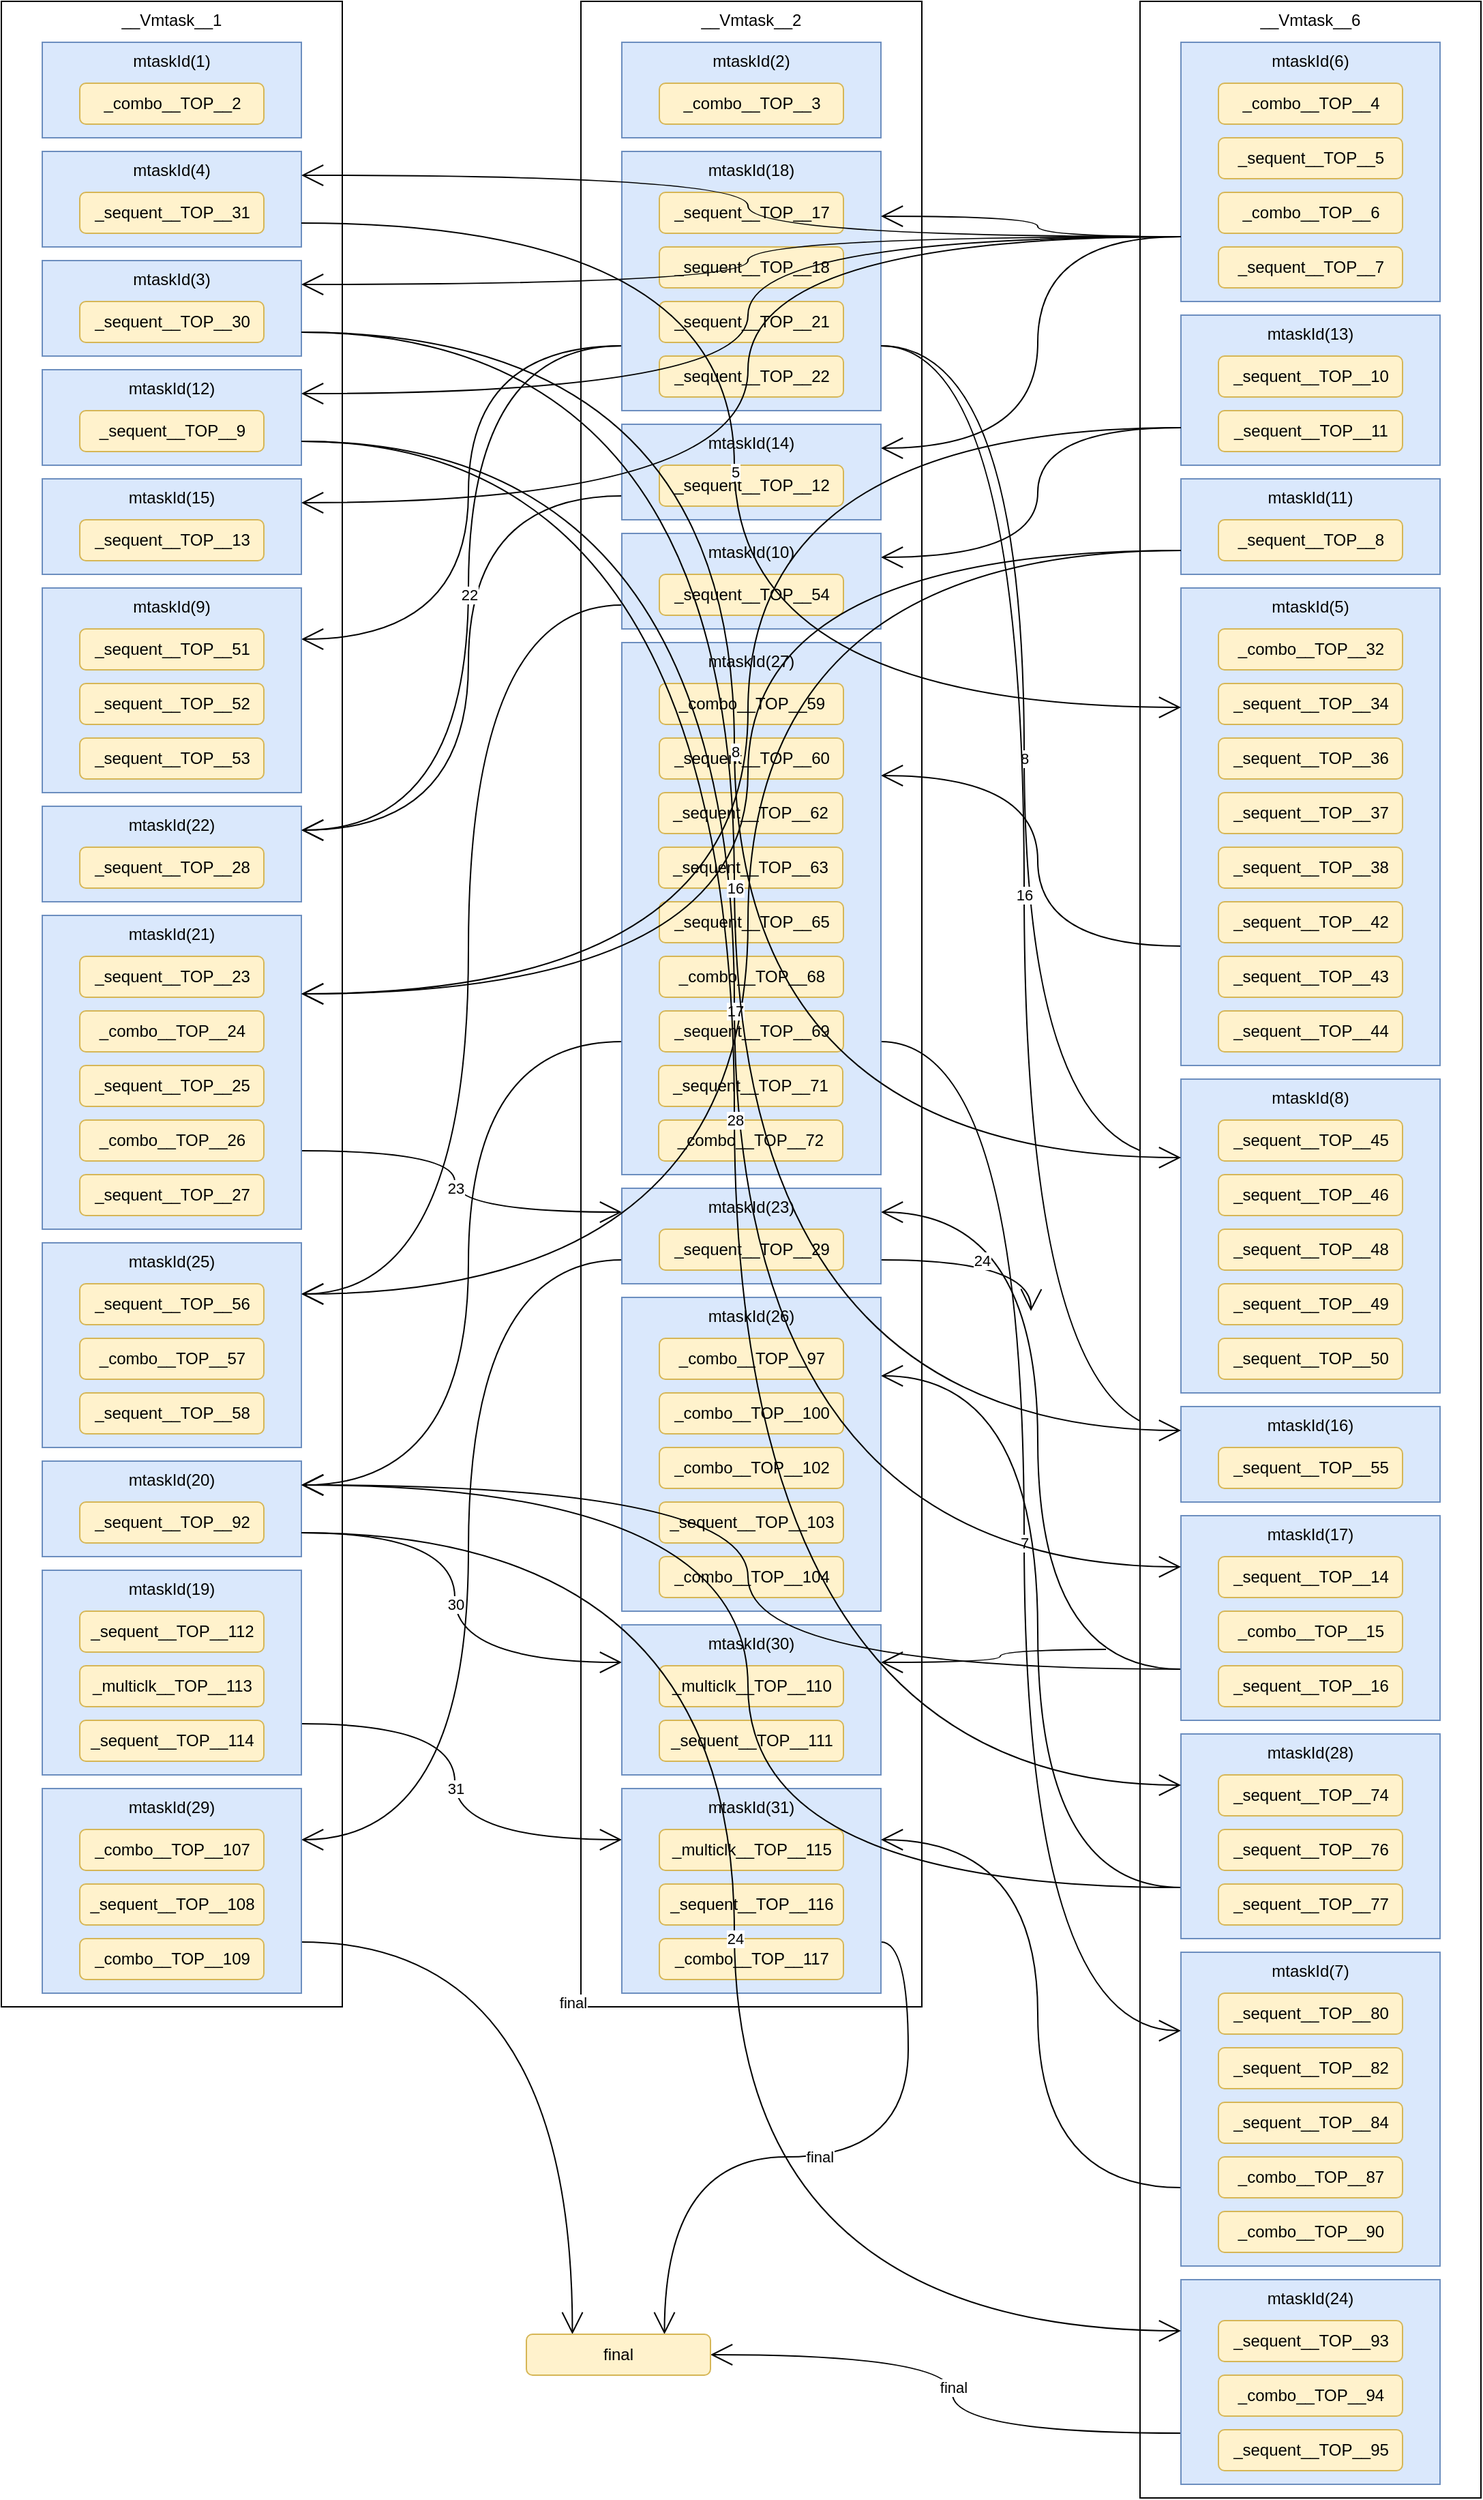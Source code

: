<mxfile version="15.3.5" type="github">
  <diagram id="pUdZBc7lScsvuJsyhKqY" name="第 1 页">
    <mxGraphModel dx="1422" dy="762" grid="1" gridSize="10" guides="1" tooltips="1" connect="1" arrows="1" fold="1" page="1" pageScale="1" pageWidth="1169" pageHeight="827" math="0" shadow="0">
      <root>
        <mxCell id="0" />
        <mxCell id="1" parent="0" />
        <mxCell id="1E14WKFiLOETVJLrNXSf-65" value="__Vmtask__2" style="rounded=0;whiteSpace=wrap;html=1;hachureGap=4;pointerEvents=0;verticalAlign=top;" vertex="1" parent="1">
          <mxGeometry x="460" y="10" width="250" height="1470" as="geometry" />
        </mxCell>
        <mxCell id="1E14WKFiLOETVJLrNXSf-1" value="__Vmtask__1" style="rounded=0;whiteSpace=wrap;html=1;hachureGap=4;pointerEvents=0;verticalAlign=top;" vertex="1" parent="1">
          <mxGeometry x="35" y="10" width="250" height="1470" as="geometry" />
        </mxCell>
        <mxCell id="1E14WKFiLOETVJLrNXSf-2" value="mtaskId(1)" style="rounded=0;whiteSpace=wrap;html=1;hachureGap=4;pointerEvents=0;fillColor=#dae8fc;strokeColor=#6c8ebf;verticalAlign=top;" vertex="1" parent="1">
          <mxGeometry x="65" y="40" width="190" height="70" as="geometry" />
        </mxCell>
        <mxCell id="1E14WKFiLOETVJLrNXSf-3" value="_combo__TOP__2" style="rounded=1;whiteSpace=wrap;html=1;hachureGap=4;pointerEvents=0;fillColor=#fff2cc;strokeColor=#d6b656;" vertex="1" parent="1">
          <mxGeometry x="92.5" y="70" width="135" height="30" as="geometry" />
        </mxCell>
        <mxCell id="1E14WKFiLOETVJLrNXSf-4" value="mtaskId(4)" style="rounded=0;whiteSpace=wrap;html=1;hachureGap=4;pointerEvents=0;fillColor=#dae8fc;strokeColor=#6c8ebf;verticalAlign=top;" vertex="1" parent="1">
          <mxGeometry x="65" y="120" width="190" height="70" as="geometry" />
        </mxCell>
        <mxCell id="1E14WKFiLOETVJLrNXSf-5" value="_sequent__TOP__31" style="rounded=1;whiteSpace=wrap;html=1;hachureGap=4;pointerEvents=0;fillColor=#fff2cc;strokeColor=#d6b656;" vertex="1" parent="1">
          <mxGeometry x="92.5" y="150" width="135" height="30" as="geometry" />
        </mxCell>
        <mxCell id="1E14WKFiLOETVJLrNXSf-8" value="mtaskId(3)" style="rounded=0;whiteSpace=wrap;html=1;hachureGap=4;pointerEvents=0;fillColor=#dae8fc;strokeColor=#6c8ebf;verticalAlign=top;" vertex="1" parent="1">
          <mxGeometry x="65" y="200" width="190" height="70" as="geometry" />
        </mxCell>
        <mxCell id="1E14WKFiLOETVJLrNXSf-9" value="_sequent__TOP__30" style="rounded=1;whiteSpace=wrap;html=1;hachureGap=4;pointerEvents=0;fillColor=#fff2cc;strokeColor=#d6b656;" vertex="1" parent="1">
          <mxGeometry x="92.5" y="230" width="135" height="30" as="geometry" />
        </mxCell>
        <mxCell id="1E14WKFiLOETVJLrNXSf-15" value="mtaskId(12)" style="rounded=0;whiteSpace=wrap;html=1;hachureGap=4;pointerEvents=0;fillColor=#dae8fc;strokeColor=#6c8ebf;verticalAlign=top;" vertex="1" parent="1">
          <mxGeometry x="65" y="280" width="190" height="70" as="geometry" />
        </mxCell>
        <mxCell id="1E14WKFiLOETVJLrNXSf-16" value="_sequent__TOP__9" style="rounded=1;whiteSpace=wrap;html=1;hachureGap=4;pointerEvents=0;fillColor=#fff2cc;strokeColor=#d6b656;" vertex="1" parent="1">
          <mxGeometry x="92.5" y="310" width="135" height="30" as="geometry" />
        </mxCell>
        <mxCell id="1E14WKFiLOETVJLrNXSf-20" value="mtaskId(15)" style="rounded=0;whiteSpace=wrap;html=1;hachureGap=4;pointerEvents=0;fillColor=#dae8fc;strokeColor=#6c8ebf;verticalAlign=top;" vertex="1" parent="1">
          <mxGeometry x="65" y="360" width="190" height="70" as="geometry" />
        </mxCell>
        <mxCell id="1E14WKFiLOETVJLrNXSf-21" value="_sequent__TOP__13" style="rounded=1;whiteSpace=wrap;html=1;hachureGap=4;pointerEvents=0;fillColor=#fff2cc;strokeColor=#d6b656;" vertex="1" parent="1">
          <mxGeometry x="92.5" y="390" width="135" height="30" as="geometry" />
        </mxCell>
        <mxCell id="1E14WKFiLOETVJLrNXSf-22" style="edgeStyle=orthogonalEdgeStyle;curved=1;rounded=0;orthogonalLoop=1;jettySize=auto;html=1;entryX=1;entryY=0.25;entryDx=0;entryDy=0;endArrow=open;startSize=14;endSize=14;sourcePerimeterSpacing=8;targetPerimeterSpacing=8;exitX=0;exitY=0.75;exitDx=0;exitDy=0;" edge="1" parent="1" target="1E14WKFiLOETVJLrNXSf-23" source="1E14WKFiLOETVJLrNXSf-68">
          <mxGeometry relative="1" as="geometry">
            <mxPoint x="585" y="560" as="sourcePoint" />
          </mxGeometry>
        </mxCell>
        <mxCell id="1E14WKFiLOETVJLrNXSf-23" value="mtaskId(9)" style="rounded=0;whiteSpace=wrap;html=1;hachureGap=4;pointerEvents=0;fillColor=#dae8fc;strokeColor=#6c8ebf;verticalAlign=top;" vertex="1" parent="1">
          <mxGeometry x="65" y="440" width="190" height="150" as="geometry" />
        </mxCell>
        <mxCell id="1E14WKFiLOETVJLrNXSf-24" value="_sequent__TOP__51" style="rounded=1;whiteSpace=wrap;html=1;hachureGap=4;pointerEvents=0;fillColor=#fff2cc;strokeColor=#d6b656;" vertex="1" parent="1">
          <mxGeometry x="92.5" y="470" width="135" height="30" as="geometry" />
        </mxCell>
        <mxCell id="1E14WKFiLOETVJLrNXSf-25" value="_sequent__TOP__52" style="rounded=1;whiteSpace=wrap;html=1;hachureGap=4;pointerEvents=0;fillColor=#fff2cc;strokeColor=#d6b656;" vertex="1" parent="1">
          <mxGeometry x="92.5" y="510" width="135" height="30" as="geometry" />
        </mxCell>
        <mxCell id="1E14WKFiLOETVJLrNXSf-26" value="_sequent__TOP__53" style="rounded=1;whiteSpace=wrap;html=1;hachureGap=4;pointerEvents=0;fillColor=#fff2cc;strokeColor=#d6b656;" vertex="1" parent="1">
          <mxGeometry x="92.5" y="550" width="135" height="30" as="geometry" />
        </mxCell>
        <mxCell id="1E14WKFiLOETVJLrNXSf-27" style="edgeStyle=orthogonalEdgeStyle;curved=1;rounded=0;orthogonalLoop=1;jettySize=auto;html=1;entryX=1;entryY=0.25;entryDx=0;entryDy=0;endArrow=open;startSize=14;endSize=14;sourcePerimeterSpacing=8;targetPerimeterSpacing=8;exitX=0;exitY=0.75;exitDx=0;exitDy=0;" edge="1" parent="1" target="1E14WKFiLOETVJLrNXSf-28" source="1E14WKFiLOETVJLrNXSf-79">
          <mxGeometry relative="1" as="geometry">
            <mxPoint x="585" y="757" as="sourcePoint" />
          </mxGeometry>
        </mxCell>
        <mxCell id="1E14WKFiLOETVJLrNXSf-28" value="mtaskId(22)" style="rounded=0;whiteSpace=wrap;html=1;hachureGap=4;pointerEvents=0;fillColor=#dae8fc;strokeColor=#6c8ebf;verticalAlign=top;" vertex="1" parent="1">
          <mxGeometry x="65" y="600" width="190" height="70" as="geometry" />
        </mxCell>
        <mxCell id="1E14WKFiLOETVJLrNXSf-29" value="_sequent__TOP__28" style="rounded=1;whiteSpace=wrap;html=1;hachureGap=4;pointerEvents=0;fillColor=#fff2cc;strokeColor=#d6b656;" vertex="1" parent="1">
          <mxGeometry x="92.5" y="630" width="135" height="30" as="geometry" />
        </mxCell>
        <mxCell id="1E14WKFiLOETVJLrNXSf-40" value="23" style="edgeStyle=orthogonalEdgeStyle;curved=1;rounded=0;orthogonalLoop=1;jettySize=auto;html=1;exitX=1;exitY=0.75;exitDx=0;exitDy=0;endArrow=open;startSize=14;endSize=14;sourcePerimeterSpacing=8;targetPerimeterSpacing=8;entryX=0;entryY=0.25;entryDx=0;entryDy=0;" edge="1" parent="1" source="1E14WKFiLOETVJLrNXSf-31" target="1E14WKFiLOETVJLrNXSf-98">
          <mxGeometry relative="1" as="geometry">
            <mxPoint x="400" y="900" as="targetPoint" />
          </mxGeometry>
        </mxCell>
        <mxCell id="1E14WKFiLOETVJLrNXSf-31" value="mtaskId(21)" style="rounded=0;whiteSpace=wrap;html=1;hachureGap=4;pointerEvents=0;fillColor=#dae8fc;strokeColor=#6c8ebf;verticalAlign=top;" vertex="1" parent="1">
          <mxGeometry x="65" y="680" width="190" height="230" as="geometry" />
        </mxCell>
        <mxCell id="1E14WKFiLOETVJLrNXSf-32" value="_sequent__TOP__23" style="rounded=1;whiteSpace=wrap;html=1;hachureGap=4;pointerEvents=0;fillColor=#fff2cc;strokeColor=#d6b656;" vertex="1" parent="1">
          <mxGeometry x="92.5" y="710" width="135" height="30" as="geometry" />
        </mxCell>
        <mxCell id="1E14WKFiLOETVJLrNXSf-33" value="_combo__TOP__24" style="rounded=1;whiteSpace=wrap;html=1;hachureGap=4;pointerEvents=0;fillColor=#fff2cc;strokeColor=#d6b656;" vertex="1" parent="1">
          <mxGeometry x="92.5" y="750" width="135" height="30" as="geometry" />
        </mxCell>
        <mxCell id="1E14WKFiLOETVJLrNXSf-34" value="_sequent__TOP__25" style="rounded=1;whiteSpace=wrap;html=1;hachureGap=4;pointerEvents=0;fillColor=#fff2cc;strokeColor=#d6b656;" vertex="1" parent="1">
          <mxGeometry x="92.5" y="790" width="135" height="30" as="geometry" />
        </mxCell>
        <mxCell id="1E14WKFiLOETVJLrNXSf-38" value="_combo__TOP__26" style="rounded=1;whiteSpace=wrap;html=1;hachureGap=4;pointerEvents=0;fillColor=#fff2cc;strokeColor=#d6b656;" vertex="1" parent="1">
          <mxGeometry x="92.5" y="830" width="135" height="30" as="geometry" />
        </mxCell>
        <mxCell id="1E14WKFiLOETVJLrNXSf-39" value="_sequent__TOP__27" style="rounded=1;whiteSpace=wrap;html=1;hachureGap=4;pointerEvents=0;fillColor=#fff2cc;strokeColor=#d6b656;" vertex="1" parent="1">
          <mxGeometry x="92.5" y="870" width="135" height="30" as="geometry" />
        </mxCell>
        <mxCell id="1E14WKFiLOETVJLrNXSf-41" style="edgeStyle=orthogonalEdgeStyle;curved=1;rounded=0;orthogonalLoop=1;jettySize=auto;html=1;entryX=1;entryY=0.25;entryDx=0;entryDy=0;endArrow=open;startSize=14;endSize=14;sourcePerimeterSpacing=8;targetPerimeterSpacing=8;exitX=0;exitY=0.75;exitDx=0;exitDy=0;" edge="1" parent="1" target="1E14WKFiLOETVJLrNXSf-42" source="1E14WKFiLOETVJLrNXSf-83">
          <mxGeometry relative="1" as="geometry">
            <mxPoint x="585" y="1107" as="sourcePoint" />
          </mxGeometry>
        </mxCell>
        <mxCell id="1E14WKFiLOETVJLrNXSf-42" value="mtaskId(25)" style="rounded=0;whiteSpace=wrap;html=1;hachureGap=4;pointerEvents=0;fillColor=#dae8fc;strokeColor=#6c8ebf;verticalAlign=top;" vertex="1" parent="1">
          <mxGeometry x="65" y="920" width="190" height="150" as="geometry" />
        </mxCell>
        <mxCell id="1E14WKFiLOETVJLrNXSf-43" value="_sequent__TOP__56" style="rounded=1;whiteSpace=wrap;html=1;hachureGap=4;pointerEvents=0;fillColor=#fff2cc;strokeColor=#d6b656;" vertex="1" parent="1">
          <mxGeometry x="92.5" y="950" width="135" height="30" as="geometry" />
        </mxCell>
        <mxCell id="1E14WKFiLOETVJLrNXSf-44" value="_combo__TOP__57" style="rounded=1;whiteSpace=wrap;html=1;hachureGap=4;pointerEvents=0;fillColor=#fff2cc;strokeColor=#d6b656;" vertex="1" parent="1">
          <mxGeometry x="92.5" y="990" width="135" height="30" as="geometry" />
        </mxCell>
        <mxCell id="1E14WKFiLOETVJLrNXSf-45" value="_sequent__TOP__58" style="rounded=1;whiteSpace=wrap;html=1;hachureGap=4;pointerEvents=0;fillColor=#fff2cc;strokeColor=#d6b656;" vertex="1" parent="1">
          <mxGeometry x="92.5" y="1030" width="135" height="30" as="geometry" />
        </mxCell>
        <mxCell id="1E14WKFiLOETVJLrNXSf-48" style="edgeStyle=orthogonalEdgeStyle;curved=1;rounded=0;orthogonalLoop=1;jettySize=auto;html=1;entryX=1;entryY=0.25;entryDx=0;entryDy=0;endArrow=open;startSize=14;endSize=14;sourcePerimeterSpacing=8;targetPerimeterSpacing=8;exitX=0;exitY=0.75;exitDx=0;exitDy=0;" edge="1" parent="1" target="1E14WKFiLOETVJLrNXSf-49" source="1E14WKFiLOETVJLrNXSf-86">
          <mxGeometry relative="1" as="geometry">
            <mxPoint x="585" y="1270" as="sourcePoint" />
          </mxGeometry>
        </mxCell>
        <mxCell id="1E14WKFiLOETVJLrNXSf-49" value="mtaskId(20)" style="rounded=0;whiteSpace=wrap;html=1;hachureGap=4;pointerEvents=0;fillColor=#dae8fc;strokeColor=#6c8ebf;verticalAlign=top;" vertex="1" parent="1">
          <mxGeometry x="65" y="1080" width="190" height="70" as="geometry" />
        </mxCell>
        <mxCell id="1E14WKFiLOETVJLrNXSf-50" value="_sequent__TOP__92" style="rounded=1;whiteSpace=wrap;html=1;hachureGap=4;pointerEvents=0;fillColor=#fff2cc;strokeColor=#d6b656;" vertex="1" parent="1">
          <mxGeometry x="92.5" y="1110" width="135" height="30" as="geometry" />
        </mxCell>
        <mxCell id="1E14WKFiLOETVJLrNXSf-52" value="30" style="edgeStyle=orthogonalEdgeStyle;curved=1;rounded=0;orthogonalLoop=1;jettySize=auto;html=1;exitX=1;exitY=0.75;exitDx=0;exitDy=0;endArrow=open;startSize=14;endSize=14;sourcePerimeterSpacing=8;targetPerimeterSpacing=8;entryX=0;entryY=0.25;entryDx=0;entryDy=0;" edge="1" parent="1" source="1E14WKFiLOETVJLrNXSf-49" target="1E14WKFiLOETVJLrNXSf-109">
          <mxGeometry relative="1" as="geometry">
            <mxPoint x="325" y="1446" as="targetPoint" />
            <mxPoint x="265" y="1362.5" as="sourcePoint" />
          </mxGeometry>
        </mxCell>
        <mxCell id="1E14WKFiLOETVJLrNXSf-58" value="31" style="edgeStyle=orthogonalEdgeStyle;curved=1;rounded=0;orthogonalLoop=1;jettySize=auto;html=1;exitX=1;exitY=0.75;exitDx=0;exitDy=0;endArrow=open;startSize=14;endSize=14;sourcePerimeterSpacing=8;targetPerimeterSpacing=8;entryX=0;entryY=0.25;entryDx=0;entryDy=0;" edge="1" parent="1" source="1E14WKFiLOETVJLrNXSf-54" target="1E14WKFiLOETVJLrNXSf-112">
          <mxGeometry relative="1" as="geometry">
            <mxPoint x="370" y="1380" as="targetPoint" />
          </mxGeometry>
        </mxCell>
        <mxCell id="1E14WKFiLOETVJLrNXSf-54" value="mtaskId(19)" style="rounded=0;whiteSpace=wrap;html=1;hachureGap=4;pointerEvents=0;fillColor=#dae8fc;strokeColor=#6c8ebf;verticalAlign=top;" vertex="1" parent="1">
          <mxGeometry x="65" y="1160" width="190" height="150" as="geometry" />
        </mxCell>
        <mxCell id="1E14WKFiLOETVJLrNXSf-55" value="_sequent__TOP__112" style="rounded=1;whiteSpace=wrap;html=1;hachureGap=4;pointerEvents=0;fillColor=#fff2cc;strokeColor=#d6b656;" vertex="1" parent="1">
          <mxGeometry x="92.5" y="1190" width="135" height="30" as="geometry" />
        </mxCell>
        <mxCell id="1E14WKFiLOETVJLrNXSf-56" value="_multiclk__TOP__113" style="rounded=1;whiteSpace=wrap;html=1;hachureGap=4;pointerEvents=0;fillColor=#fff2cc;strokeColor=#d6b656;" vertex="1" parent="1">
          <mxGeometry x="92.5" y="1230" width="135" height="30" as="geometry" />
        </mxCell>
        <mxCell id="1E14WKFiLOETVJLrNXSf-57" value="_sequent__TOP__114" style="rounded=1;whiteSpace=wrap;html=1;hachureGap=4;pointerEvents=0;fillColor=#fff2cc;strokeColor=#d6b656;" vertex="1" parent="1">
          <mxGeometry x="92.5" y="1270" width="135" height="30" as="geometry" />
        </mxCell>
        <mxCell id="1E14WKFiLOETVJLrNXSf-59" style="edgeStyle=orthogonalEdgeStyle;curved=1;rounded=0;orthogonalLoop=1;jettySize=auto;html=1;entryX=1;entryY=0.25;entryDx=0;entryDy=0;endArrow=open;startSize=14;endSize=14;sourcePerimeterSpacing=8;targetPerimeterSpacing=8;exitX=0;exitY=0.75;exitDx=0;exitDy=0;" edge="1" parent="1" target="1E14WKFiLOETVJLrNXSf-60" source="1E14WKFiLOETVJLrNXSf-98">
          <mxGeometry relative="1" as="geometry">
            <mxPoint x="585" y="1440" as="sourcePoint" />
          </mxGeometry>
        </mxCell>
        <mxCell id="1E14WKFiLOETVJLrNXSf-64" value="final" style="edgeStyle=orthogonalEdgeStyle;curved=1;rounded=0;orthogonalLoop=1;jettySize=auto;html=1;exitX=1;exitY=0.75;exitDx=0;exitDy=0;endArrow=open;startSize=14;endSize=14;sourcePerimeterSpacing=8;targetPerimeterSpacing=8;entryX=0.25;entryY=0;entryDx=0;entryDy=0;" edge="1" parent="1" source="1E14WKFiLOETVJLrNXSf-60" target="1E14WKFiLOETVJLrNXSf-170">
          <mxGeometry relative="1" as="geometry">
            <mxPoint x="460" y="1560" as="targetPoint" />
          </mxGeometry>
        </mxCell>
        <mxCell id="1E14WKFiLOETVJLrNXSf-60" value="mtaskId(29)" style="rounded=0;whiteSpace=wrap;html=1;hachureGap=4;pointerEvents=0;fillColor=#dae8fc;strokeColor=#6c8ebf;verticalAlign=top;" vertex="1" parent="1">
          <mxGeometry x="65" y="1320" width="190" height="150" as="geometry" />
        </mxCell>
        <mxCell id="1E14WKFiLOETVJLrNXSf-61" value="_combo__TOP__107" style="rounded=1;whiteSpace=wrap;html=1;hachureGap=4;pointerEvents=0;fillColor=#fff2cc;strokeColor=#d6b656;" vertex="1" parent="1">
          <mxGeometry x="92.5" y="1350" width="135" height="30" as="geometry" />
        </mxCell>
        <mxCell id="1E14WKFiLOETVJLrNXSf-62" value="_sequent__TOP__108" style="rounded=1;whiteSpace=wrap;html=1;hachureGap=4;pointerEvents=0;fillColor=#fff2cc;strokeColor=#d6b656;" vertex="1" parent="1">
          <mxGeometry x="92.5" y="1390" width="135" height="30" as="geometry" />
        </mxCell>
        <mxCell id="1E14WKFiLOETVJLrNXSf-63" value="_combo__TOP__109" style="rounded=1;whiteSpace=wrap;html=1;hachureGap=4;pointerEvents=0;fillColor=#fff2cc;strokeColor=#d6b656;" vertex="1" parent="1">
          <mxGeometry x="92.5" y="1430" width="135" height="30" as="geometry" />
        </mxCell>
        <mxCell id="1E14WKFiLOETVJLrNXSf-66" value="mtaskId(2)" style="rounded=0;whiteSpace=wrap;html=1;hachureGap=4;pointerEvents=0;fillColor=#dae8fc;strokeColor=#6c8ebf;verticalAlign=top;" vertex="1" parent="1">
          <mxGeometry x="490" y="40" width="190" height="70" as="geometry" />
        </mxCell>
        <mxCell id="1E14WKFiLOETVJLrNXSf-67" value="_combo__TOP__3" style="rounded=1;whiteSpace=wrap;html=1;hachureGap=4;pointerEvents=0;fillColor=#fff2cc;strokeColor=#d6b656;" vertex="1" parent="1">
          <mxGeometry x="517.5" y="70" width="135" height="30" as="geometry" />
        </mxCell>
        <mxCell id="1E14WKFiLOETVJLrNXSf-74" value="22" style="edgeStyle=orthogonalEdgeStyle;curved=1;rounded=0;orthogonalLoop=1;jettySize=auto;html=1;exitX=0;exitY=0.75;exitDx=0;exitDy=0;endArrow=open;startSize=14;endSize=14;sourcePerimeterSpacing=8;targetPerimeterSpacing=8;entryX=1;entryY=0.25;entryDx=0;entryDy=0;exitPerimeter=0;" edge="1" parent="1" source="1E14WKFiLOETVJLrNXSf-68" target="1E14WKFiLOETVJLrNXSf-28">
          <mxGeometry relative="1" as="geometry">
            <mxPoint x="840" y="1290" as="targetPoint" />
          </mxGeometry>
        </mxCell>
        <mxCell id="1E14WKFiLOETVJLrNXSf-68" value="mtaskId(18)" style="rounded=0;whiteSpace=wrap;html=1;hachureGap=4;pointerEvents=0;fillColor=#dae8fc;strokeColor=#6c8ebf;verticalAlign=top;" vertex="1" parent="1">
          <mxGeometry x="490" y="120" width="190" height="190" as="geometry" />
        </mxCell>
        <mxCell id="1E14WKFiLOETVJLrNXSf-69" value="_sequent__TOP__17" style="rounded=1;whiteSpace=wrap;html=1;hachureGap=4;pointerEvents=0;fillColor=#fff2cc;strokeColor=#d6b656;" vertex="1" parent="1">
          <mxGeometry x="517.5" y="150" width="135" height="30" as="geometry" />
        </mxCell>
        <mxCell id="1E14WKFiLOETVJLrNXSf-70" value="_sequent__TOP__18" style="rounded=1;whiteSpace=wrap;html=1;hachureGap=4;pointerEvents=0;fillColor=#fff2cc;strokeColor=#d6b656;" vertex="1" parent="1">
          <mxGeometry x="517.5" y="190" width="135" height="30" as="geometry" />
        </mxCell>
        <mxCell id="1E14WKFiLOETVJLrNXSf-71" value="_sequent__TOP__21" style="rounded=1;whiteSpace=wrap;html=1;hachureGap=4;pointerEvents=0;fillColor=#fff2cc;strokeColor=#d6b656;" vertex="1" parent="1">
          <mxGeometry x="517.5" y="230" width="135" height="30" as="geometry" />
        </mxCell>
        <mxCell id="1E14WKFiLOETVJLrNXSf-72" value="_sequent__TOP__22" style="rounded=1;whiteSpace=wrap;html=1;hachureGap=4;pointerEvents=0;fillColor=#fff2cc;strokeColor=#d6b656;" vertex="1" parent="1">
          <mxGeometry x="517.5" y="270" width="135" height="30" as="geometry" />
        </mxCell>
        <mxCell id="1E14WKFiLOETVJLrNXSf-73" style="rounded=0;orthogonalLoop=1;jettySize=auto;html=1;endArrow=open;startSize=14;endSize=14;sourcePerimeterSpacing=8;targetPerimeterSpacing=8;entryX=1;entryY=0.25;entryDx=0;entryDy=0;edgeStyle=orthogonalEdgeStyle;curved=1;exitX=0;exitY=0.75;exitDx=0;exitDy=0;" edge="1" parent="1" source="1E14WKFiLOETVJLrNXSf-117" target="1E14WKFiLOETVJLrNXSf-68">
          <mxGeometry relative="1" as="geometry">
            <mxPoint x="780" y="133.75" as="targetPoint" />
            <mxPoint x="820" y="80" as="sourcePoint" />
          </mxGeometry>
        </mxCell>
        <mxCell id="1E14WKFiLOETVJLrNXSf-75" value="8" style="edgeStyle=orthogonalEdgeStyle;curved=1;rounded=0;orthogonalLoop=1;jettySize=auto;html=1;exitX=1;exitY=0.75;exitDx=0;exitDy=0;endArrow=open;startSize=14;endSize=14;sourcePerimeterSpacing=8;targetPerimeterSpacing=8;entryX=0;entryY=0.25;entryDx=0;entryDy=0;" edge="1" parent="1" source="1E14WKFiLOETVJLrNXSf-68" target="1E14WKFiLOETVJLrNXSf-139">
          <mxGeometry relative="1" as="geometry">
            <mxPoint x="830" y="320" as="targetPoint" />
            <mxPoint x="690" y="272.5" as="sourcePoint" />
          </mxGeometry>
        </mxCell>
        <mxCell id="1E14WKFiLOETVJLrNXSf-76" value="16" style="edgeStyle=orthogonalEdgeStyle;curved=1;rounded=0;orthogonalLoop=1;jettySize=auto;html=1;exitX=1;exitY=0.75;exitDx=0;exitDy=0;endArrow=open;startSize=14;endSize=14;sourcePerimeterSpacing=8;targetPerimeterSpacing=8;entryX=0;entryY=0.25;entryDx=0;entryDy=0;" edge="1" parent="1" source="1E14WKFiLOETVJLrNXSf-68" target="1E14WKFiLOETVJLrNXSf-145">
          <mxGeometry relative="1" as="geometry">
            <mxPoint x="780" y="780" as="targetPoint" />
            <mxPoint x="690" y="272.5" as="sourcePoint" />
          </mxGeometry>
        </mxCell>
        <mxCell id="1E14WKFiLOETVJLrNXSf-77" value="__Vmtask__6" style="rounded=0;whiteSpace=wrap;html=1;hachureGap=4;pointerEvents=0;verticalAlign=top;" vertex="1" parent="1">
          <mxGeometry x="870" y="10" width="250" height="1830" as="geometry" />
        </mxCell>
        <mxCell id="1E14WKFiLOETVJLrNXSf-78" style="edgeStyle=orthogonalEdgeStyle;rounded=0;orthogonalLoop=1;jettySize=auto;html=1;entryX=1;entryY=0.25;entryDx=0;entryDy=0;endArrow=open;startSize=14;endSize=14;sourcePerimeterSpacing=8;targetPerimeterSpacing=8;curved=1;exitX=0;exitY=0.75;exitDx=0;exitDy=0;" edge="1" parent="1" target="1E14WKFiLOETVJLrNXSf-79" source="1E14WKFiLOETVJLrNXSf-117">
          <mxGeometry relative="1" as="geometry">
            <mxPoint x="845" y="338" as="sourcePoint" />
          </mxGeometry>
        </mxCell>
        <mxCell id="1E14WKFiLOETVJLrNXSf-79" value="mtaskId(14)" style="rounded=0;whiteSpace=wrap;html=1;hachureGap=4;pointerEvents=0;fillColor=#dae8fc;strokeColor=#6c8ebf;verticalAlign=top;" vertex="1" parent="1">
          <mxGeometry x="490" y="320" width="190" height="70" as="geometry" />
        </mxCell>
        <mxCell id="1E14WKFiLOETVJLrNXSf-80" value="_sequent__TOP__12" style="rounded=1;whiteSpace=wrap;html=1;hachureGap=4;pointerEvents=0;fillColor=#fff2cc;strokeColor=#d6b656;" vertex="1" parent="1">
          <mxGeometry x="517.5" y="350" width="135" height="30" as="geometry" />
        </mxCell>
        <mxCell id="1E14WKFiLOETVJLrNXSf-82" style="edgeStyle=orthogonalEdgeStyle;rounded=0;orthogonalLoop=1;jettySize=auto;html=1;entryX=1;entryY=0.25;entryDx=0;entryDy=0;endArrow=open;startSize=14;endSize=14;sourcePerimeterSpacing=8;targetPerimeterSpacing=8;curved=1;exitX=0;exitY=0.75;exitDx=0;exitDy=0;" edge="1" parent="1" target="1E14WKFiLOETVJLrNXSf-83" source="1E14WKFiLOETVJLrNXSf-122">
          <mxGeometry relative="1" as="geometry">
            <mxPoint x="845" y="418" as="sourcePoint" />
          </mxGeometry>
        </mxCell>
        <mxCell id="1E14WKFiLOETVJLrNXSf-83" value="mtaskId(10)" style="rounded=0;whiteSpace=wrap;html=1;hachureGap=4;pointerEvents=0;fillColor=#dae8fc;strokeColor=#6c8ebf;verticalAlign=top;" vertex="1" parent="1">
          <mxGeometry x="490" y="400" width="190" height="70" as="geometry" />
        </mxCell>
        <mxCell id="1E14WKFiLOETVJLrNXSf-84" value="_sequent__TOP__54" style="rounded=1;whiteSpace=wrap;html=1;hachureGap=4;pointerEvents=0;fillColor=#fff2cc;strokeColor=#d6b656;" vertex="1" parent="1">
          <mxGeometry x="517.5" y="430" width="135" height="30" as="geometry" />
        </mxCell>
        <mxCell id="1E14WKFiLOETVJLrNXSf-85" style="edgeStyle=orthogonalEdgeStyle;rounded=0;orthogonalLoop=1;jettySize=auto;html=1;entryX=1;entryY=0.25;entryDx=0;entryDy=0;endArrow=open;startSize=14;endSize=14;sourcePerimeterSpacing=8;targetPerimeterSpacing=8;curved=1;exitX=0;exitY=0.75;exitDx=0;exitDy=0;" edge="1" parent="1" target="1E14WKFiLOETVJLrNXSf-86" source="1E14WKFiLOETVJLrNXSf-129">
          <mxGeometry relative="1" as="geometry">
            <mxPoint x="845" y="498" as="sourcePoint" />
          </mxGeometry>
        </mxCell>
        <mxCell id="1E14WKFiLOETVJLrNXSf-96" value="7" style="edgeStyle=orthogonalEdgeStyle;curved=1;rounded=0;orthogonalLoop=1;jettySize=auto;html=1;exitX=1;exitY=0.75;exitDx=0;exitDy=0;endArrow=open;startSize=14;endSize=14;sourcePerimeterSpacing=8;targetPerimeterSpacing=8;entryX=0;entryY=0.25;entryDx=0;entryDy=0;" edge="1" parent="1" source="1E14WKFiLOETVJLrNXSf-86" target="1E14WKFiLOETVJLrNXSf-158">
          <mxGeometry relative="1" as="geometry">
            <mxPoint x="830" y="830" as="targetPoint" />
          </mxGeometry>
        </mxCell>
        <mxCell id="1E14WKFiLOETVJLrNXSf-86" value="mtaskId(27)" style="rounded=0;whiteSpace=wrap;html=1;hachureGap=4;pointerEvents=0;fillColor=#dae8fc;strokeColor=#6c8ebf;verticalAlign=top;" vertex="1" parent="1">
          <mxGeometry x="490" y="480" width="190" height="390" as="geometry" />
        </mxCell>
        <mxCell id="1E14WKFiLOETVJLrNXSf-87" value="_combo__TOP__59" style="rounded=1;whiteSpace=wrap;html=1;hachureGap=4;pointerEvents=0;fillColor=#fff2cc;strokeColor=#d6b656;" vertex="1" parent="1">
          <mxGeometry x="517.5" y="510" width="135" height="30" as="geometry" />
        </mxCell>
        <mxCell id="1E14WKFiLOETVJLrNXSf-88" value="_sequent__TOP__60" style="rounded=1;whiteSpace=wrap;html=1;hachureGap=4;pointerEvents=0;fillColor=#fff2cc;strokeColor=#d6b656;" vertex="1" parent="1">
          <mxGeometry x="517.5" y="550" width="135" height="30" as="geometry" />
        </mxCell>
        <mxCell id="1E14WKFiLOETVJLrNXSf-89" value="_sequent__TOP__62" style="rounded=1;whiteSpace=wrap;html=1;hachureGap=4;pointerEvents=0;fillColor=#fff2cc;strokeColor=#d6b656;" vertex="1" parent="1">
          <mxGeometry x="517" y="590" width="135" height="30" as="geometry" />
        </mxCell>
        <mxCell id="1E14WKFiLOETVJLrNXSf-90" value="_sequent__TOP__63" style="rounded=1;whiteSpace=wrap;html=1;hachureGap=4;pointerEvents=0;fillColor=#fff2cc;strokeColor=#d6b656;" vertex="1" parent="1">
          <mxGeometry x="517" y="630" width="135" height="30" as="geometry" />
        </mxCell>
        <mxCell id="1E14WKFiLOETVJLrNXSf-91" value="_sequent__TOP__65" style="rounded=1;whiteSpace=wrap;html=1;hachureGap=4;pointerEvents=0;fillColor=#fff2cc;strokeColor=#d6b656;" vertex="1" parent="1">
          <mxGeometry x="517.5" y="670" width="135" height="30" as="geometry" />
        </mxCell>
        <mxCell id="1E14WKFiLOETVJLrNXSf-92" value="_combo__TOP__68" style="rounded=1;whiteSpace=wrap;html=1;hachureGap=4;pointerEvents=0;fillColor=#fff2cc;strokeColor=#d6b656;" vertex="1" parent="1">
          <mxGeometry x="517.5" y="710" width="135" height="30" as="geometry" />
        </mxCell>
        <mxCell id="1E14WKFiLOETVJLrNXSf-93" value="_sequent__TOP__69" style="rounded=1;whiteSpace=wrap;html=1;hachureGap=4;pointerEvents=0;fillColor=#fff2cc;strokeColor=#d6b656;" vertex="1" parent="1">
          <mxGeometry x="517.5" y="750" width="135" height="30" as="geometry" />
        </mxCell>
        <mxCell id="1E14WKFiLOETVJLrNXSf-94" value="_sequent__TOP__71" style="rounded=1;whiteSpace=wrap;html=1;hachureGap=4;pointerEvents=0;fillColor=#fff2cc;strokeColor=#d6b656;" vertex="1" parent="1">
          <mxGeometry x="517" y="790" width="135" height="30" as="geometry" />
        </mxCell>
        <mxCell id="1E14WKFiLOETVJLrNXSf-95" value="_combo__TOP__72" style="rounded=1;whiteSpace=wrap;html=1;hachureGap=4;pointerEvents=0;fillColor=#fff2cc;strokeColor=#d6b656;" vertex="1" parent="1">
          <mxGeometry x="517" y="830" width="135" height="30" as="geometry" />
        </mxCell>
        <mxCell id="1E14WKFiLOETVJLrNXSf-97" style="edgeStyle=orthogonalEdgeStyle;rounded=0;orthogonalLoop=1;jettySize=auto;html=1;entryX=1;entryY=0.25;entryDx=0;entryDy=0;endArrow=open;startSize=14;endSize=14;sourcePerimeterSpacing=8;targetPerimeterSpacing=8;curved=1;exitX=0;exitY=0.75;exitDx=0;exitDy=0;" edge="1" parent="1" target="1E14WKFiLOETVJLrNXSf-98" source="1E14WKFiLOETVJLrNXSf-147">
          <mxGeometry relative="1" as="geometry">
            <mxPoint x="845" y="898" as="sourcePoint" />
          </mxGeometry>
        </mxCell>
        <mxCell id="1E14WKFiLOETVJLrNXSf-100" value="24" style="edgeStyle=orthogonalEdgeStyle;curved=1;rounded=0;orthogonalLoop=1;jettySize=auto;html=1;exitX=1;exitY=0.75;exitDx=0;exitDy=0;endArrow=open;startSize=14;endSize=14;sourcePerimeterSpacing=8;targetPerimeterSpacing=8;" edge="1" parent="1" source="1E14WKFiLOETVJLrNXSf-98">
          <mxGeometry relative="1" as="geometry">
            <mxPoint x="790" y="970" as="targetPoint" />
          </mxGeometry>
        </mxCell>
        <mxCell id="1E14WKFiLOETVJLrNXSf-98" value="mtaskId(23)" style="rounded=0;whiteSpace=wrap;html=1;hachureGap=4;pointerEvents=0;fillColor=#dae8fc;strokeColor=#6c8ebf;verticalAlign=top;" vertex="1" parent="1">
          <mxGeometry x="490" y="880" width="190" height="70" as="geometry" />
        </mxCell>
        <mxCell id="1E14WKFiLOETVJLrNXSf-99" value="_sequent__TOP__29" style="rounded=1;whiteSpace=wrap;html=1;hachureGap=4;pointerEvents=0;fillColor=#fff2cc;strokeColor=#d6b656;" vertex="1" parent="1">
          <mxGeometry x="517.5" y="910" width="135" height="30" as="geometry" />
        </mxCell>
        <mxCell id="1E14WKFiLOETVJLrNXSf-101" style="edgeStyle=orthogonalEdgeStyle;rounded=0;orthogonalLoop=1;jettySize=auto;html=1;entryX=1;entryY=0.25;entryDx=0;entryDy=0;endArrow=open;startSize=14;endSize=14;sourcePerimeterSpacing=8;targetPerimeterSpacing=8;curved=1;exitX=0;exitY=0.75;exitDx=0;exitDy=0;" edge="1" parent="1" target="1E14WKFiLOETVJLrNXSf-102" source="1E14WKFiLOETVJLrNXSf-153">
          <mxGeometry relative="1" as="geometry">
            <mxPoint x="845" y="978" as="sourcePoint" />
          </mxGeometry>
        </mxCell>
        <mxCell id="1E14WKFiLOETVJLrNXSf-102" value="mtaskId(26)" style="rounded=0;whiteSpace=wrap;html=1;hachureGap=4;pointerEvents=0;fillColor=#dae8fc;strokeColor=#6c8ebf;verticalAlign=top;" vertex="1" parent="1">
          <mxGeometry x="490" y="960" width="190" height="230" as="geometry" />
        </mxCell>
        <mxCell id="1E14WKFiLOETVJLrNXSf-103" value="_combo__TOP__97" style="rounded=1;whiteSpace=wrap;html=1;hachureGap=4;pointerEvents=0;fillColor=#fff2cc;strokeColor=#d6b656;" vertex="1" parent="1">
          <mxGeometry x="517.5" y="990" width="135" height="30" as="geometry" />
        </mxCell>
        <mxCell id="1E14WKFiLOETVJLrNXSf-104" value="_combo__TOP__100" style="rounded=1;whiteSpace=wrap;html=1;hachureGap=4;pointerEvents=0;fillColor=#fff2cc;strokeColor=#d6b656;" vertex="1" parent="1">
          <mxGeometry x="517.5" y="1030" width="135" height="30" as="geometry" />
        </mxCell>
        <mxCell id="1E14WKFiLOETVJLrNXSf-105" value="_combo__TOP__102" style="rounded=1;whiteSpace=wrap;html=1;hachureGap=4;pointerEvents=0;fillColor=#fff2cc;strokeColor=#d6b656;" vertex="1" parent="1">
          <mxGeometry x="517.5" y="1070" width="135" height="30" as="geometry" />
        </mxCell>
        <mxCell id="1E14WKFiLOETVJLrNXSf-106" value="_sequent__TOP__103" style="rounded=1;whiteSpace=wrap;html=1;hachureGap=4;pointerEvents=0;fillColor=#fff2cc;strokeColor=#d6b656;" vertex="1" parent="1">
          <mxGeometry x="517.5" y="1110" width="135" height="30" as="geometry" />
        </mxCell>
        <mxCell id="1E14WKFiLOETVJLrNXSf-107" value="_combo__TOP__104" style="rounded=1;whiteSpace=wrap;html=1;hachureGap=4;pointerEvents=0;fillColor=#fff2cc;strokeColor=#d6b656;" vertex="1" parent="1">
          <mxGeometry x="517.5" y="1150" width="135" height="30" as="geometry" />
        </mxCell>
        <mxCell id="1E14WKFiLOETVJLrNXSf-108" style="edgeStyle=orthogonalEdgeStyle;rounded=0;orthogonalLoop=1;jettySize=auto;html=1;entryX=1;entryY=0.25;entryDx=0;entryDy=0;endArrow=open;startSize=14;endSize=14;sourcePerimeterSpacing=8;targetPerimeterSpacing=8;curved=1;" edge="1" parent="1" target="1E14WKFiLOETVJLrNXSf-109">
          <mxGeometry relative="1" as="geometry">
            <mxPoint x="845" y="1218" as="sourcePoint" />
          </mxGeometry>
        </mxCell>
        <mxCell id="1E14WKFiLOETVJLrNXSf-109" value="mtaskId(30)" style="rounded=0;whiteSpace=wrap;html=1;hachureGap=4;pointerEvents=0;fillColor=#dae8fc;strokeColor=#6c8ebf;verticalAlign=top;" vertex="1" parent="1">
          <mxGeometry x="490" y="1200" width="190" height="110" as="geometry" />
        </mxCell>
        <mxCell id="1E14WKFiLOETVJLrNXSf-110" value="_multiclk__TOP__110" style="rounded=1;whiteSpace=wrap;html=1;hachureGap=4;pointerEvents=0;fillColor=#fff2cc;strokeColor=#d6b656;" vertex="1" parent="1">
          <mxGeometry x="517.5" y="1230" width="135" height="30" as="geometry" />
        </mxCell>
        <mxCell id="1E14WKFiLOETVJLrNXSf-111" value="_sequent__TOP__111" style="rounded=1;whiteSpace=wrap;html=1;hachureGap=4;pointerEvents=0;fillColor=#fff2cc;strokeColor=#d6b656;" vertex="1" parent="1">
          <mxGeometry x="517.5" y="1270" width="135" height="30" as="geometry" />
        </mxCell>
        <mxCell id="1E14WKFiLOETVJLrNXSf-116" value="final" style="edgeStyle=orthogonalEdgeStyle;curved=1;rounded=0;orthogonalLoop=1;jettySize=auto;html=1;exitX=1;exitY=0.75;exitDx=0;exitDy=0;endArrow=open;startSize=14;endSize=14;sourcePerimeterSpacing=8;targetPerimeterSpacing=8;entryX=0.75;entryY=0;entryDx=0;entryDy=0;" edge="1" parent="1" source="1E14WKFiLOETVJLrNXSf-112" target="1E14WKFiLOETVJLrNXSf-170">
          <mxGeometry relative="1" as="geometry">
            <mxPoint x="760" y="1530" as="targetPoint" />
          </mxGeometry>
        </mxCell>
        <mxCell id="1E14WKFiLOETVJLrNXSf-112" value="mtaskId(31)" style="rounded=0;whiteSpace=wrap;html=1;hachureGap=4;pointerEvents=0;fillColor=#dae8fc;strokeColor=#6c8ebf;verticalAlign=top;" vertex="1" parent="1">
          <mxGeometry x="490" y="1320" width="190" height="150" as="geometry" />
        </mxCell>
        <mxCell id="1E14WKFiLOETVJLrNXSf-113" value="_multiclk__TOP__115" style="rounded=1;whiteSpace=wrap;html=1;hachureGap=4;pointerEvents=0;fillColor=#fff2cc;strokeColor=#d6b656;" vertex="1" parent="1">
          <mxGeometry x="517.5" y="1350" width="135" height="30" as="geometry" />
        </mxCell>
        <mxCell id="1E14WKFiLOETVJLrNXSf-114" value="_sequent__TOP__116" style="rounded=1;whiteSpace=wrap;html=1;hachureGap=4;pointerEvents=0;fillColor=#fff2cc;strokeColor=#d6b656;" vertex="1" parent="1">
          <mxGeometry x="517.5" y="1390" width="135" height="30" as="geometry" />
        </mxCell>
        <mxCell id="1E14WKFiLOETVJLrNXSf-115" value="_combo__TOP__117" style="rounded=1;whiteSpace=wrap;html=1;hachureGap=4;pointerEvents=0;fillColor=#fff2cc;strokeColor=#d6b656;" vertex="1" parent="1">
          <mxGeometry x="517.5" y="1430" width="135" height="30" as="geometry" />
        </mxCell>
        <mxCell id="1E14WKFiLOETVJLrNXSf-117" value="mtaskId(6)" style="rounded=0;whiteSpace=wrap;html=1;hachureGap=4;pointerEvents=0;fillColor=#dae8fc;strokeColor=#6c8ebf;verticalAlign=top;" vertex="1" parent="1">
          <mxGeometry x="900" y="40" width="190" height="190" as="geometry" />
        </mxCell>
        <mxCell id="1E14WKFiLOETVJLrNXSf-118" value="_combo__TOP__4" style="rounded=1;whiteSpace=wrap;html=1;hachureGap=4;pointerEvents=0;fillColor=#fff2cc;strokeColor=#d6b656;" vertex="1" parent="1">
          <mxGeometry x="927.5" y="70" width="135" height="30" as="geometry" />
        </mxCell>
        <mxCell id="1E14WKFiLOETVJLrNXSf-119" value="_sequent__TOP__5" style="rounded=1;whiteSpace=wrap;html=1;hachureGap=4;pointerEvents=0;fillColor=#fff2cc;strokeColor=#d6b656;" vertex="1" parent="1">
          <mxGeometry x="927.5" y="110" width="135" height="30" as="geometry" />
        </mxCell>
        <mxCell id="1E14WKFiLOETVJLrNXSf-120" value="_combo__TOP__6" style="rounded=1;whiteSpace=wrap;html=1;hachureGap=4;pointerEvents=0;fillColor=#fff2cc;strokeColor=#d6b656;" vertex="1" parent="1">
          <mxGeometry x="927.5" y="150" width="135" height="30" as="geometry" />
        </mxCell>
        <mxCell id="1E14WKFiLOETVJLrNXSf-121" value="_sequent__TOP__7" style="rounded=1;whiteSpace=wrap;html=1;hachureGap=4;pointerEvents=0;fillColor=#fff2cc;strokeColor=#d6b656;" vertex="1" parent="1">
          <mxGeometry x="927.5" y="190" width="135" height="30" as="geometry" />
        </mxCell>
        <mxCell id="1E14WKFiLOETVJLrNXSf-14" style="edgeStyle=orthogonalEdgeStyle;curved=1;rounded=0;orthogonalLoop=1;jettySize=auto;html=1;entryX=1;entryY=0.25;entryDx=0;entryDy=0;endArrow=open;startSize=14;endSize=14;sourcePerimeterSpacing=8;targetPerimeterSpacing=8;exitX=0;exitY=0.75;exitDx=0;exitDy=0;" edge="1" parent="1" target="1E14WKFiLOETVJLrNXSf-15" source="1E14WKFiLOETVJLrNXSf-117">
          <mxGeometry relative="1" as="geometry">
            <mxPoint x="430" y="300" as="sourcePoint" />
          </mxGeometry>
        </mxCell>
        <mxCell id="1E14WKFiLOETVJLrNXSf-19" style="edgeStyle=orthogonalEdgeStyle;curved=1;rounded=0;orthogonalLoop=1;jettySize=auto;html=1;entryX=1;entryY=0.25;entryDx=0;entryDy=0;endArrow=open;startSize=14;endSize=14;sourcePerimeterSpacing=8;targetPerimeterSpacing=8;exitX=0;exitY=0.75;exitDx=0;exitDy=0;" edge="1" parent="1" target="1E14WKFiLOETVJLrNXSf-20" source="1E14WKFiLOETVJLrNXSf-117">
          <mxGeometry relative="1" as="geometry">
            <mxPoint x="440" y="360" as="sourcePoint" />
          </mxGeometry>
        </mxCell>
        <mxCell id="1E14WKFiLOETVJLrNXSf-11" style="edgeStyle=orthogonalEdgeStyle;rounded=0;orthogonalLoop=1;jettySize=auto;html=1;entryX=1;entryY=0.25;entryDx=0;entryDy=0;endArrow=open;startSize=14;endSize=14;sourcePerimeterSpacing=8;targetPerimeterSpacing=8;curved=1;exitX=0;exitY=0.75;exitDx=0;exitDy=0;" edge="1" parent="1" source="1E14WKFiLOETVJLrNXSf-117" target="1E14WKFiLOETVJLrNXSf-8">
          <mxGeometry relative="1" as="geometry">
            <mxPoint x="420" y="218" as="sourcePoint" />
          </mxGeometry>
        </mxCell>
        <mxCell id="1E14WKFiLOETVJLrNXSf-6" style="rounded=0;orthogonalLoop=1;jettySize=auto;html=1;endArrow=open;startSize=14;endSize=14;sourcePerimeterSpacing=8;targetPerimeterSpacing=8;entryX=1;entryY=0.25;entryDx=0;entryDy=0;edgeStyle=orthogonalEdgeStyle;curved=1;exitX=0;exitY=0.75;exitDx=0;exitDy=0;" edge="1" parent="1" source="1E14WKFiLOETVJLrNXSf-117" target="1E14WKFiLOETVJLrNXSf-4">
          <mxGeometry relative="1" as="geometry">
            <mxPoint x="415" y="110" as="targetPoint" />
            <mxPoint x="385" y="60" as="sourcePoint" />
          </mxGeometry>
        </mxCell>
        <mxCell id="1E14WKFiLOETVJLrNXSf-122" value="mtaskId(13)" style="rounded=0;whiteSpace=wrap;html=1;hachureGap=4;pointerEvents=0;fillColor=#dae8fc;strokeColor=#6c8ebf;verticalAlign=top;" vertex="1" parent="1">
          <mxGeometry x="900" y="240" width="190" height="110" as="geometry" />
        </mxCell>
        <mxCell id="1E14WKFiLOETVJLrNXSf-123" value="_sequent__TOP__10" style="rounded=1;whiteSpace=wrap;html=1;hachureGap=4;pointerEvents=0;fillColor=#fff2cc;strokeColor=#d6b656;" vertex="1" parent="1">
          <mxGeometry x="927.5" y="270" width="135" height="30" as="geometry" />
        </mxCell>
        <mxCell id="1E14WKFiLOETVJLrNXSf-124" value="_sequent__TOP__11" style="rounded=1;whiteSpace=wrap;html=1;hachureGap=4;pointerEvents=0;fillColor=#fff2cc;strokeColor=#d6b656;" vertex="1" parent="1">
          <mxGeometry x="927.5" y="310" width="135" height="30" as="geometry" />
        </mxCell>
        <mxCell id="1E14WKFiLOETVJLrNXSf-30" style="edgeStyle=orthogonalEdgeStyle;curved=1;rounded=0;orthogonalLoop=1;jettySize=auto;html=1;entryX=1;entryY=0.25;entryDx=0;entryDy=0;endArrow=open;startSize=14;endSize=14;sourcePerimeterSpacing=8;targetPerimeterSpacing=8;exitX=0;exitY=0.75;exitDx=0;exitDy=0;" edge="1" parent="1" target="1E14WKFiLOETVJLrNXSf-31" source="1E14WKFiLOETVJLrNXSf-122">
          <mxGeometry relative="1" as="geometry">
            <mxPoint x="425" y="690" as="sourcePoint" />
          </mxGeometry>
        </mxCell>
        <mxCell id="1E14WKFiLOETVJLrNXSf-128" style="edgeStyle=orthogonalEdgeStyle;curved=1;rounded=0;orthogonalLoop=1;jettySize=auto;html=1;exitX=0;exitY=0.75;exitDx=0;exitDy=0;entryX=1;entryY=0.25;entryDx=0;entryDy=0;endArrow=open;startSize=14;endSize=14;sourcePerimeterSpacing=8;targetPerimeterSpacing=8;" edge="1" parent="1" source="1E14WKFiLOETVJLrNXSf-125" target="1E14WKFiLOETVJLrNXSf-42">
          <mxGeometry relative="1" as="geometry" />
        </mxCell>
        <mxCell id="1E14WKFiLOETVJLrNXSf-125" value="mtaskId(11)" style="rounded=0;whiteSpace=wrap;html=1;hachureGap=4;pointerEvents=0;fillColor=#dae8fc;strokeColor=#6c8ebf;verticalAlign=top;" vertex="1" parent="1">
          <mxGeometry x="900" y="360" width="190" height="70" as="geometry" />
        </mxCell>
        <mxCell id="1E14WKFiLOETVJLrNXSf-126" value="_sequent__TOP__8" style="rounded=1;whiteSpace=wrap;html=1;hachureGap=4;pointerEvents=0;fillColor=#fff2cc;strokeColor=#d6b656;" vertex="1" parent="1">
          <mxGeometry x="927.5" y="390" width="135" height="30" as="geometry" />
        </mxCell>
        <mxCell id="1E14WKFiLOETVJLrNXSf-127" style="edgeStyle=orthogonalEdgeStyle;curved=1;rounded=0;orthogonalLoop=1;jettySize=auto;html=1;entryX=1;entryY=0.25;entryDx=0;entryDy=0;endArrow=open;startSize=14;endSize=14;sourcePerimeterSpacing=8;targetPerimeterSpacing=8;exitX=0;exitY=0.75;exitDx=0;exitDy=0;" edge="1" parent="1" source="1E14WKFiLOETVJLrNXSf-125" target="1E14WKFiLOETVJLrNXSf-31">
          <mxGeometry relative="1" as="geometry">
            <mxPoint x="910" y="332.5" as="sourcePoint" />
            <mxPoint x="265" y="747.5" as="targetPoint" />
          </mxGeometry>
        </mxCell>
        <mxCell id="1E14WKFiLOETVJLrNXSf-129" value="mtaskId(5)" style="rounded=0;whiteSpace=wrap;html=1;hachureGap=4;pointerEvents=0;fillColor=#dae8fc;strokeColor=#6c8ebf;verticalAlign=top;" vertex="1" parent="1">
          <mxGeometry x="900" y="440" width="190" height="350" as="geometry" />
        </mxCell>
        <mxCell id="1E14WKFiLOETVJLrNXSf-130" value="_combo__TOP__32" style="rounded=1;whiteSpace=wrap;html=1;hachureGap=4;pointerEvents=0;fillColor=#fff2cc;strokeColor=#d6b656;" vertex="1" parent="1">
          <mxGeometry x="927.5" y="470" width="135" height="30" as="geometry" />
        </mxCell>
        <mxCell id="1E14WKFiLOETVJLrNXSf-131" value="_sequent__TOP__34" style="rounded=1;whiteSpace=wrap;html=1;hachureGap=4;pointerEvents=0;fillColor=#fff2cc;strokeColor=#d6b656;" vertex="1" parent="1">
          <mxGeometry x="927.5" y="510" width="135" height="30" as="geometry" />
        </mxCell>
        <mxCell id="1E14WKFiLOETVJLrNXSf-132" value="_sequent__TOP__36" style="rounded=1;whiteSpace=wrap;html=1;hachureGap=4;pointerEvents=0;fillColor=#fff2cc;strokeColor=#d6b656;" vertex="1" parent="1">
          <mxGeometry x="927.5" y="550" width="135" height="30" as="geometry" />
        </mxCell>
        <mxCell id="1E14WKFiLOETVJLrNXSf-133" value="_sequent__TOP__37" style="rounded=1;whiteSpace=wrap;html=1;hachureGap=4;pointerEvents=0;fillColor=#fff2cc;strokeColor=#d6b656;" vertex="1" parent="1">
          <mxGeometry x="927.5" y="590" width="135" height="30" as="geometry" />
        </mxCell>
        <mxCell id="1E14WKFiLOETVJLrNXSf-134" value="_sequent__TOP__38" style="rounded=1;whiteSpace=wrap;html=1;hachureGap=4;pointerEvents=0;fillColor=#fff2cc;strokeColor=#d6b656;" vertex="1" parent="1">
          <mxGeometry x="927.5" y="630" width="135" height="30" as="geometry" />
        </mxCell>
        <mxCell id="1E14WKFiLOETVJLrNXSf-135" value="_sequent__TOP__42" style="rounded=1;whiteSpace=wrap;html=1;hachureGap=4;pointerEvents=0;fillColor=#fff2cc;strokeColor=#d6b656;" vertex="1" parent="1">
          <mxGeometry x="927.5" y="670" width="135" height="30" as="geometry" />
        </mxCell>
        <mxCell id="1E14WKFiLOETVJLrNXSf-136" value="_sequent__TOP__43" style="rounded=1;whiteSpace=wrap;html=1;hachureGap=4;pointerEvents=0;fillColor=#fff2cc;strokeColor=#d6b656;" vertex="1" parent="1">
          <mxGeometry x="927.5" y="710" width="135" height="30" as="geometry" />
        </mxCell>
        <mxCell id="1E14WKFiLOETVJLrNXSf-137" value="_sequent__TOP__44" style="rounded=1;whiteSpace=wrap;html=1;hachureGap=4;pointerEvents=0;fillColor=#fff2cc;strokeColor=#d6b656;" vertex="1" parent="1">
          <mxGeometry x="927.5" y="750" width="135" height="30" as="geometry" />
        </mxCell>
        <mxCell id="1E14WKFiLOETVJLrNXSf-139" value="mtaskId(8)" style="rounded=0;whiteSpace=wrap;html=1;hachureGap=4;pointerEvents=0;fillColor=#dae8fc;strokeColor=#6c8ebf;verticalAlign=top;" vertex="1" parent="1">
          <mxGeometry x="900" y="800" width="190" height="230" as="geometry" />
        </mxCell>
        <mxCell id="1E14WKFiLOETVJLrNXSf-140" value="_sequent__TOP__45" style="rounded=1;whiteSpace=wrap;html=1;hachureGap=4;pointerEvents=0;fillColor=#fff2cc;strokeColor=#d6b656;" vertex="1" parent="1">
          <mxGeometry x="927.5" y="830" width="135" height="30" as="geometry" />
        </mxCell>
        <mxCell id="1E14WKFiLOETVJLrNXSf-141" value="_sequent__TOP__46" style="rounded=1;whiteSpace=wrap;html=1;hachureGap=4;pointerEvents=0;fillColor=#fff2cc;strokeColor=#d6b656;" vertex="1" parent="1">
          <mxGeometry x="927.5" y="870" width="135" height="30" as="geometry" />
        </mxCell>
        <mxCell id="1E14WKFiLOETVJLrNXSf-142" value="_sequent__TOP__48" style="rounded=1;whiteSpace=wrap;html=1;hachureGap=4;pointerEvents=0;fillColor=#fff2cc;strokeColor=#d6b656;" vertex="1" parent="1">
          <mxGeometry x="927.5" y="910" width="135" height="30" as="geometry" />
        </mxCell>
        <mxCell id="1E14WKFiLOETVJLrNXSf-143" value="_sequent__TOP__49" style="rounded=1;whiteSpace=wrap;html=1;hachureGap=4;pointerEvents=0;fillColor=#fff2cc;strokeColor=#d6b656;" vertex="1" parent="1">
          <mxGeometry x="927.5" y="950" width="135" height="30" as="geometry" />
        </mxCell>
        <mxCell id="1E14WKFiLOETVJLrNXSf-144" value="_sequent__TOP__50" style="rounded=1;whiteSpace=wrap;html=1;hachureGap=4;pointerEvents=0;fillColor=#fff2cc;strokeColor=#d6b656;" vertex="1" parent="1">
          <mxGeometry x="927.5" y="990" width="135" height="30" as="geometry" />
        </mxCell>
        <mxCell id="1E14WKFiLOETVJLrNXSf-12" value="8" style="edgeStyle=orthogonalEdgeStyle;curved=1;rounded=0;orthogonalLoop=1;jettySize=auto;html=1;exitX=1;exitY=0.75;exitDx=0;exitDy=0;endArrow=open;startSize=14;endSize=14;sourcePerimeterSpacing=8;targetPerimeterSpacing=8;entryX=0;entryY=0.25;entryDx=0;entryDy=0;" edge="1" parent="1" source="1E14WKFiLOETVJLrNXSf-8" target="1E14WKFiLOETVJLrNXSf-139">
          <mxGeometry relative="1" as="geometry">
            <mxPoint x="420" y="253" as="targetPoint" />
            <mxPoint x="265" y="212.5" as="sourcePoint" />
          </mxGeometry>
        </mxCell>
        <mxCell id="1E14WKFiLOETVJLrNXSf-145" value="mtaskId(16)" style="rounded=0;whiteSpace=wrap;html=1;hachureGap=4;pointerEvents=0;fillColor=#dae8fc;strokeColor=#6c8ebf;verticalAlign=top;" vertex="1" parent="1">
          <mxGeometry x="900" y="1040" width="190" height="70" as="geometry" />
        </mxCell>
        <mxCell id="1E14WKFiLOETVJLrNXSf-146" value="_sequent__TOP__55" style="rounded=1;whiteSpace=wrap;html=1;hachureGap=4;pointerEvents=0;fillColor=#fff2cc;strokeColor=#d6b656;" vertex="1" parent="1">
          <mxGeometry x="927.5" y="1070" width="135" height="30" as="geometry" />
        </mxCell>
        <mxCell id="1E14WKFiLOETVJLrNXSf-152" style="edgeStyle=orthogonalEdgeStyle;curved=1;rounded=0;orthogonalLoop=1;jettySize=auto;html=1;exitX=0;exitY=0.75;exitDx=0;exitDy=0;entryX=1;entryY=0.25;entryDx=0;entryDy=0;endArrow=open;startSize=14;endSize=14;sourcePerimeterSpacing=8;targetPerimeterSpacing=8;" edge="1" parent="1" source="1E14WKFiLOETVJLrNXSf-147" target="1E14WKFiLOETVJLrNXSf-49">
          <mxGeometry relative="1" as="geometry" />
        </mxCell>
        <mxCell id="1E14WKFiLOETVJLrNXSf-147" value="mtaskId(17)" style="rounded=0;whiteSpace=wrap;html=1;hachureGap=4;pointerEvents=0;fillColor=#dae8fc;strokeColor=#6c8ebf;verticalAlign=top;" vertex="1" parent="1">
          <mxGeometry x="900" y="1120" width="190" height="150" as="geometry" />
        </mxCell>
        <mxCell id="1E14WKFiLOETVJLrNXSf-148" value="_sequent__TOP__14" style="rounded=1;whiteSpace=wrap;html=1;hachureGap=4;pointerEvents=0;fillColor=#fff2cc;strokeColor=#d6b656;" vertex="1" parent="1">
          <mxGeometry x="927.5" y="1150" width="135" height="30" as="geometry" />
        </mxCell>
        <mxCell id="1E14WKFiLOETVJLrNXSf-149" value="_combo__TOP__15" style="rounded=1;whiteSpace=wrap;html=1;hachureGap=4;pointerEvents=0;fillColor=#fff2cc;strokeColor=#d6b656;" vertex="1" parent="1">
          <mxGeometry x="927.5" y="1190" width="135" height="30" as="geometry" />
        </mxCell>
        <mxCell id="1E14WKFiLOETVJLrNXSf-150" value="_sequent__TOP__16" style="rounded=1;whiteSpace=wrap;html=1;hachureGap=4;pointerEvents=0;fillColor=#fff2cc;strokeColor=#d6b656;" vertex="1" parent="1">
          <mxGeometry x="927.5" y="1230" width="135" height="30" as="geometry" />
        </mxCell>
        <mxCell id="1E14WKFiLOETVJLrNXSf-157" style="edgeStyle=orthogonalEdgeStyle;curved=1;rounded=0;orthogonalLoop=1;jettySize=auto;html=1;exitX=0;exitY=0.75;exitDx=0;exitDy=0;entryX=1;entryY=0.25;entryDx=0;entryDy=0;endArrow=open;startSize=14;endSize=14;sourcePerimeterSpacing=8;targetPerimeterSpacing=8;" edge="1" parent="1" source="1E14WKFiLOETVJLrNXSf-153" target="1E14WKFiLOETVJLrNXSf-49">
          <mxGeometry relative="1" as="geometry" />
        </mxCell>
        <mxCell id="1E14WKFiLOETVJLrNXSf-153" value="mtaskId(28)" style="rounded=0;whiteSpace=wrap;html=1;hachureGap=4;pointerEvents=0;fillColor=#dae8fc;strokeColor=#6c8ebf;verticalAlign=top;" vertex="1" parent="1">
          <mxGeometry x="900" y="1280" width="190" height="150" as="geometry" />
        </mxCell>
        <mxCell id="1E14WKFiLOETVJLrNXSf-154" value="_sequent__TOP__74" style="rounded=1;whiteSpace=wrap;html=1;hachureGap=4;pointerEvents=0;fillColor=#fff2cc;strokeColor=#d6b656;" vertex="1" parent="1">
          <mxGeometry x="927.5" y="1310" width="135" height="30" as="geometry" />
        </mxCell>
        <mxCell id="1E14WKFiLOETVJLrNXSf-155" value="_sequent__TOP__76" style="rounded=1;whiteSpace=wrap;html=1;hachureGap=4;pointerEvents=0;fillColor=#fff2cc;strokeColor=#d6b656;" vertex="1" parent="1">
          <mxGeometry x="927.5" y="1350" width="135" height="30" as="geometry" />
        </mxCell>
        <mxCell id="1E14WKFiLOETVJLrNXSf-156" value="_sequent__TOP__77" style="rounded=1;whiteSpace=wrap;html=1;hachureGap=4;pointerEvents=0;fillColor=#fff2cc;strokeColor=#d6b656;" vertex="1" parent="1">
          <mxGeometry x="927.5" y="1390" width="135" height="30" as="geometry" />
        </mxCell>
        <mxCell id="1E14WKFiLOETVJLrNXSf-164" style="edgeStyle=orthogonalEdgeStyle;curved=1;rounded=0;orthogonalLoop=1;jettySize=auto;html=1;exitX=0;exitY=0.75;exitDx=0;exitDy=0;entryX=1;entryY=0.25;entryDx=0;entryDy=0;endArrow=open;startSize=14;endSize=14;sourcePerimeterSpacing=8;targetPerimeterSpacing=8;" edge="1" parent="1" source="1E14WKFiLOETVJLrNXSf-158" target="1E14WKFiLOETVJLrNXSf-112">
          <mxGeometry relative="1" as="geometry" />
        </mxCell>
        <mxCell id="1E14WKFiLOETVJLrNXSf-158" value="mtaskId(7)" style="rounded=0;whiteSpace=wrap;html=1;hachureGap=4;pointerEvents=0;fillColor=#dae8fc;strokeColor=#6c8ebf;verticalAlign=top;" vertex="1" parent="1">
          <mxGeometry x="900" y="1440" width="190" height="230" as="geometry" />
        </mxCell>
        <mxCell id="1E14WKFiLOETVJLrNXSf-159" value="_sequent__TOP__80" style="rounded=1;whiteSpace=wrap;html=1;hachureGap=4;pointerEvents=0;fillColor=#fff2cc;strokeColor=#d6b656;" vertex="1" parent="1">
          <mxGeometry x="927.5" y="1470" width="135" height="30" as="geometry" />
        </mxCell>
        <mxCell id="1E14WKFiLOETVJLrNXSf-160" value="_sequent__TOP__82" style="rounded=1;whiteSpace=wrap;html=1;hachureGap=4;pointerEvents=0;fillColor=#fff2cc;strokeColor=#d6b656;" vertex="1" parent="1">
          <mxGeometry x="927.5" y="1510" width="135" height="30" as="geometry" />
        </mxCell>
        <mxCell id="1E14WKFiLOETVJLrNXSf-161" value="_sequent__TOP__84" style="rounded=1;whiteSpace=wrap;html=1;hachureGap=4;pointerEvents=0;fillColor=#fff2cc;strokeColor=#d6b656;" vertex="1" parent="1">
          <mxGeometry x="927.5" y="1550" width="135" height="30" as="geometry" />
        </mxCell>
        <mxCell id="1E14WKFiLOETVJLrNXSf-162" value="_combo__TOP__87" style="rounded=1;whiteSpace=wrap;html=1;hachureGap=4;pointerEvents=0;fillColor=#fff2cc;strokeColor=#d6b656;" vertex="1" parent="1">
          <mxGeometry x="927.5" y="1590" width="135" height="30" as="geometry" />
        </mxCell>
        <mxCell id="1E14WKFiLOETVJLrNXSf-163" value="_combo__TOP__90" style="rounded=1;whiteSpace=wrap;html=1;hachureGap=4;pointerEvents=0;fillColor=#fff2cc;strokeColor=#d6b656;" vertex="1" parent="1">
          <mxGeometry x="927.5" y="1630" width="135" height="30" as="geometry" />
        </mxCell>
        <mxCell id="1E14WKFiLOETVJLrNXSf-169" value="final" style="edgeStyle=orthogonalEdgeStyle;curved=1;rounded=0;orthogonalLoop=1;jettySize=auto;html=1;exitX=0;exitY=0.75;exitDx=0;exitDy=0;endArrow=open;startSize=14;endSize=14;sourcePerimeterSpacing=8;targetPerimeterSpacing=8;entryX=1;entryY=0.5;entryDx=0;entryDy=0;" edge="1" parent="1" source="1E14WKFiLOETVJLrNXSf-165" target="1E14WKFiLOETVJLrNXSf-170">
          <mxGeometry relative="1" as="geometry">
            <mxPoint x="1150" y="1880" as="targetPoint" />
          </mxGeometry>
        </mxCell>
        <mxCell id="1E14WKFiLOETVJLrNXSf-165" value="mtaskId(24)" style="rounded=0;whiteSpace=wrap;html=1;hachureGap=4;pointerEvents=0;fillColor=#dae8fc;strokeColor=#6c8ebf;verticalAlign=top;" vertex="1" parent="1">
          <mxGeometry x="900" y="1680" width="190" height="150" as="geometry" />
        </mxCell>
        <mxCell id="1E14WKFiLOETVJLrNXSf-166" value="_sequent__TOP__93" style="rounded=1;whiteSpace=wrap;html=1;hachureGap=4;pointerEvents=0;fillColor=#fff2cc;strokeColor=#d6b656;" vertex="1" parent="1">
          <mxGeometry x="927.5" y="1710" width="135" height="30" as="geometry" />
        </mxCell>
        <mxCell id="1E14WKFiLOETVJLrNXSf-167" value="_combo__TOP__94" style="rounded=1;whiteSpace=wrap;html=1;hachureGap=4;pointerEvents=0;fillColor=#fff2cc;strokeColor=#d6b656;" vertex="1" parent="1">
          <mxGeometry x="927.5" y="1750" width="135" height="30" as="geometry" />
        </mxCell>
        <mxCell id="1E14WKFiLOETVJLrNXSf-168" value="_sequent__TOP__95" style="rounded=1;whiteSpace=wrap;html=1;hachureGap=4;pointerEvents=0;fillColor=#fff2cc;strokeColor=#d6b656;" vertex="1" parent="1">
          <mxGeometry x="927.5" y="1790" width="135" height="30" as="geometry" />
        </mxCell>
        <mxCell id="1E14WKFiLOETVJLrNXSf-7" value="5" style="edgeStyle=orthogonalEdgeStyle;curved=1;rounded=0;orthogonalLoop=1;jettySize=auto;html=1;exitX=1;exitY=0.75;exitDx=0;exitDy=0;endArrow=open;startSize=14;endSize=14;sourcePerimeterSpacing=8;targetPerimeterSpacing=8;entryX=0;entryY=0.25;entryDx=0;entryDy=0;" edge="1" parent="1" source="1E14WKFiLOETVJLrNXSf-4" target="1E14WKFiLOETVJLrNXSf-129">
          <mxGeometry relative="1" as="geometry">
            <mxPoint x="400" y="200" as="targetPoint" />
          </mxGeometry>
        </mxCell>
        <mxCell id="1E14WKFiLOETVJLrNXSf-17" value="17" style="edgeStyle=orthogonalEdgeStyle;curved=1;rounded=0;orthogonalLoop=1;jettySize=auto;html=1;exitX=1;exitY=0.75;exitDx=0;exitDy=0;endArrow=open;startSize=14;endSize=14;sourcePerimeterSpacing=8;targetPerimeterSpacing=8;entryX=0;entryY=0.25;entryDx=0;entryDy=0;" edge="1" parent="1" source="1E14WKFiLOETVJLrNXSf-15" target="1E14WKFiLOETVJLrNXSf-147">
          <mxGeometry relative="1" as="geometry">
            <mxPoint x="810" y="900" as="targetPoint" />
            <mxPoint x="265" y="326.5" as="sourcePoint" />
          </mxGeometry>
        </mxCell>
        <mxCell id="1E14WKFiLOETVJLrNXSf-13" value="16" style="edgeStyle=orthogonalEdgeStyle;curved=1;rounded=0;orthogonalLoop=1;jettySize=auto;html=1;exitX=1;exitY=0.75;exitDx=0;exitDy=0;endArrow=open;startSize=14;endSize=14;sourcePerimeterSpacing=8;targetPerimeterSpacing=8;entryX=0;entryY=0.25;entryDx=0;entryDy=0;" edge="1" parent="1" source="1E14WKFiLOETVJLrNXSf-8" target="1E14WKFiLOETVJLrNXSf-145">
          <mxGeometry relative="1" as="geometry">
            <mxPoint x="365" y="440" as="targetPoint" />
            <mxPoint x="265" y="322.5" as="sourcePoint" />
          </mxGeometry>
        </mxCell>
        <mxCell id="1E14WKFiLOETVJLrNXSf-18" value="28" style="edgeStyle=orthogonalEdgeStyle;curved=1;rounded=0;orthogonalLoop=1;jettySize=auto;html=1;exitX=1;exitY=0.75;exitDx=0;exitDy=0;endArrow=open;startSize=14;endSize=14;sourcePerimeterSpacing=8;targetPerimeterSpacing=8;entryX=0;entryY=0.25;entryDx=0;entryDy=0;" edge="1" parent="1" source="1E14WKFiLOETVJLrNXSf-15" target="1E14WKFiLOETVJLrNXSf-153">
          <mxGeometry relative="1" as="geometry">
            <mxPoint x="850" y="930" as="targetPoint" />
            <mxPoint x="265" y="436.5" as="sourcePoint" />
          </mxGeometry>
        </mxCell>
        <mxCell id="1E14WKFiLOETVJLrNXSf-51" value="24" style="edgeStyle=orthogonalEdgeStyle;curved=1;rounded=0;orthogonalLoop=1;jettySize=auto;html=1;exitX=1;exitY=0.75;exitDx=0;exitDy=0;endArrow=open;startSize=14;endSize=14;sourcePerimeterSpacing=8;targetPerimeterSpacing=8;entryX=0;entryY=0.25;entryDx=0;entryDy=0;" edge="1" parent="1" source="1E14WKFiLOETVJLrNXSf-49" target="1E14WKFiLOETVJLrNXSf-165">
          <mxGeometry relative="1" as="geometry">
            <mxPoint x="420" y="1250" as="targetPoint" />
            <mxPoint x="265" y="1252.5" as="sourcePoint" />
          </mxGeometry>
        </mxCell>
        <mxCell id="1E14WKFiLOETVJLrNXSf-170" value="final" style="rounded=1;whiteSpace=wrap;html=1;hachureGap=4;pointerEvents=0;fillColor=#fff2cc;strokeColor=#d6b656;" vertex="1" parent="1">
          <mxGeometry x="420" y="1720" width="135" height="30" as="geometry" />
        </mxCell>
      </root>
    </mxGraphModel>
  </diagram>
</mxfile>
